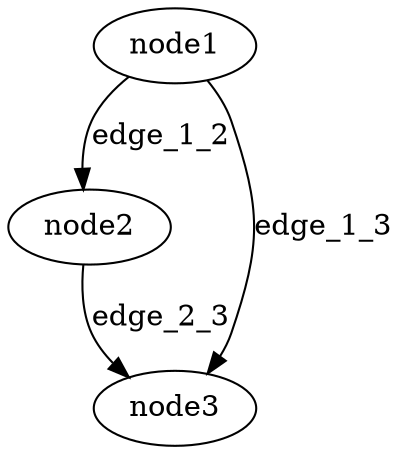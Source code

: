digraph G {
    node1;
    node2;
    node3;

    node1 -> node2 [label="edge_1_2"];
    node1 -> node3 [label="edge_1_3"];
    node2 -> node3 [label="edge_2_3"];
  }
